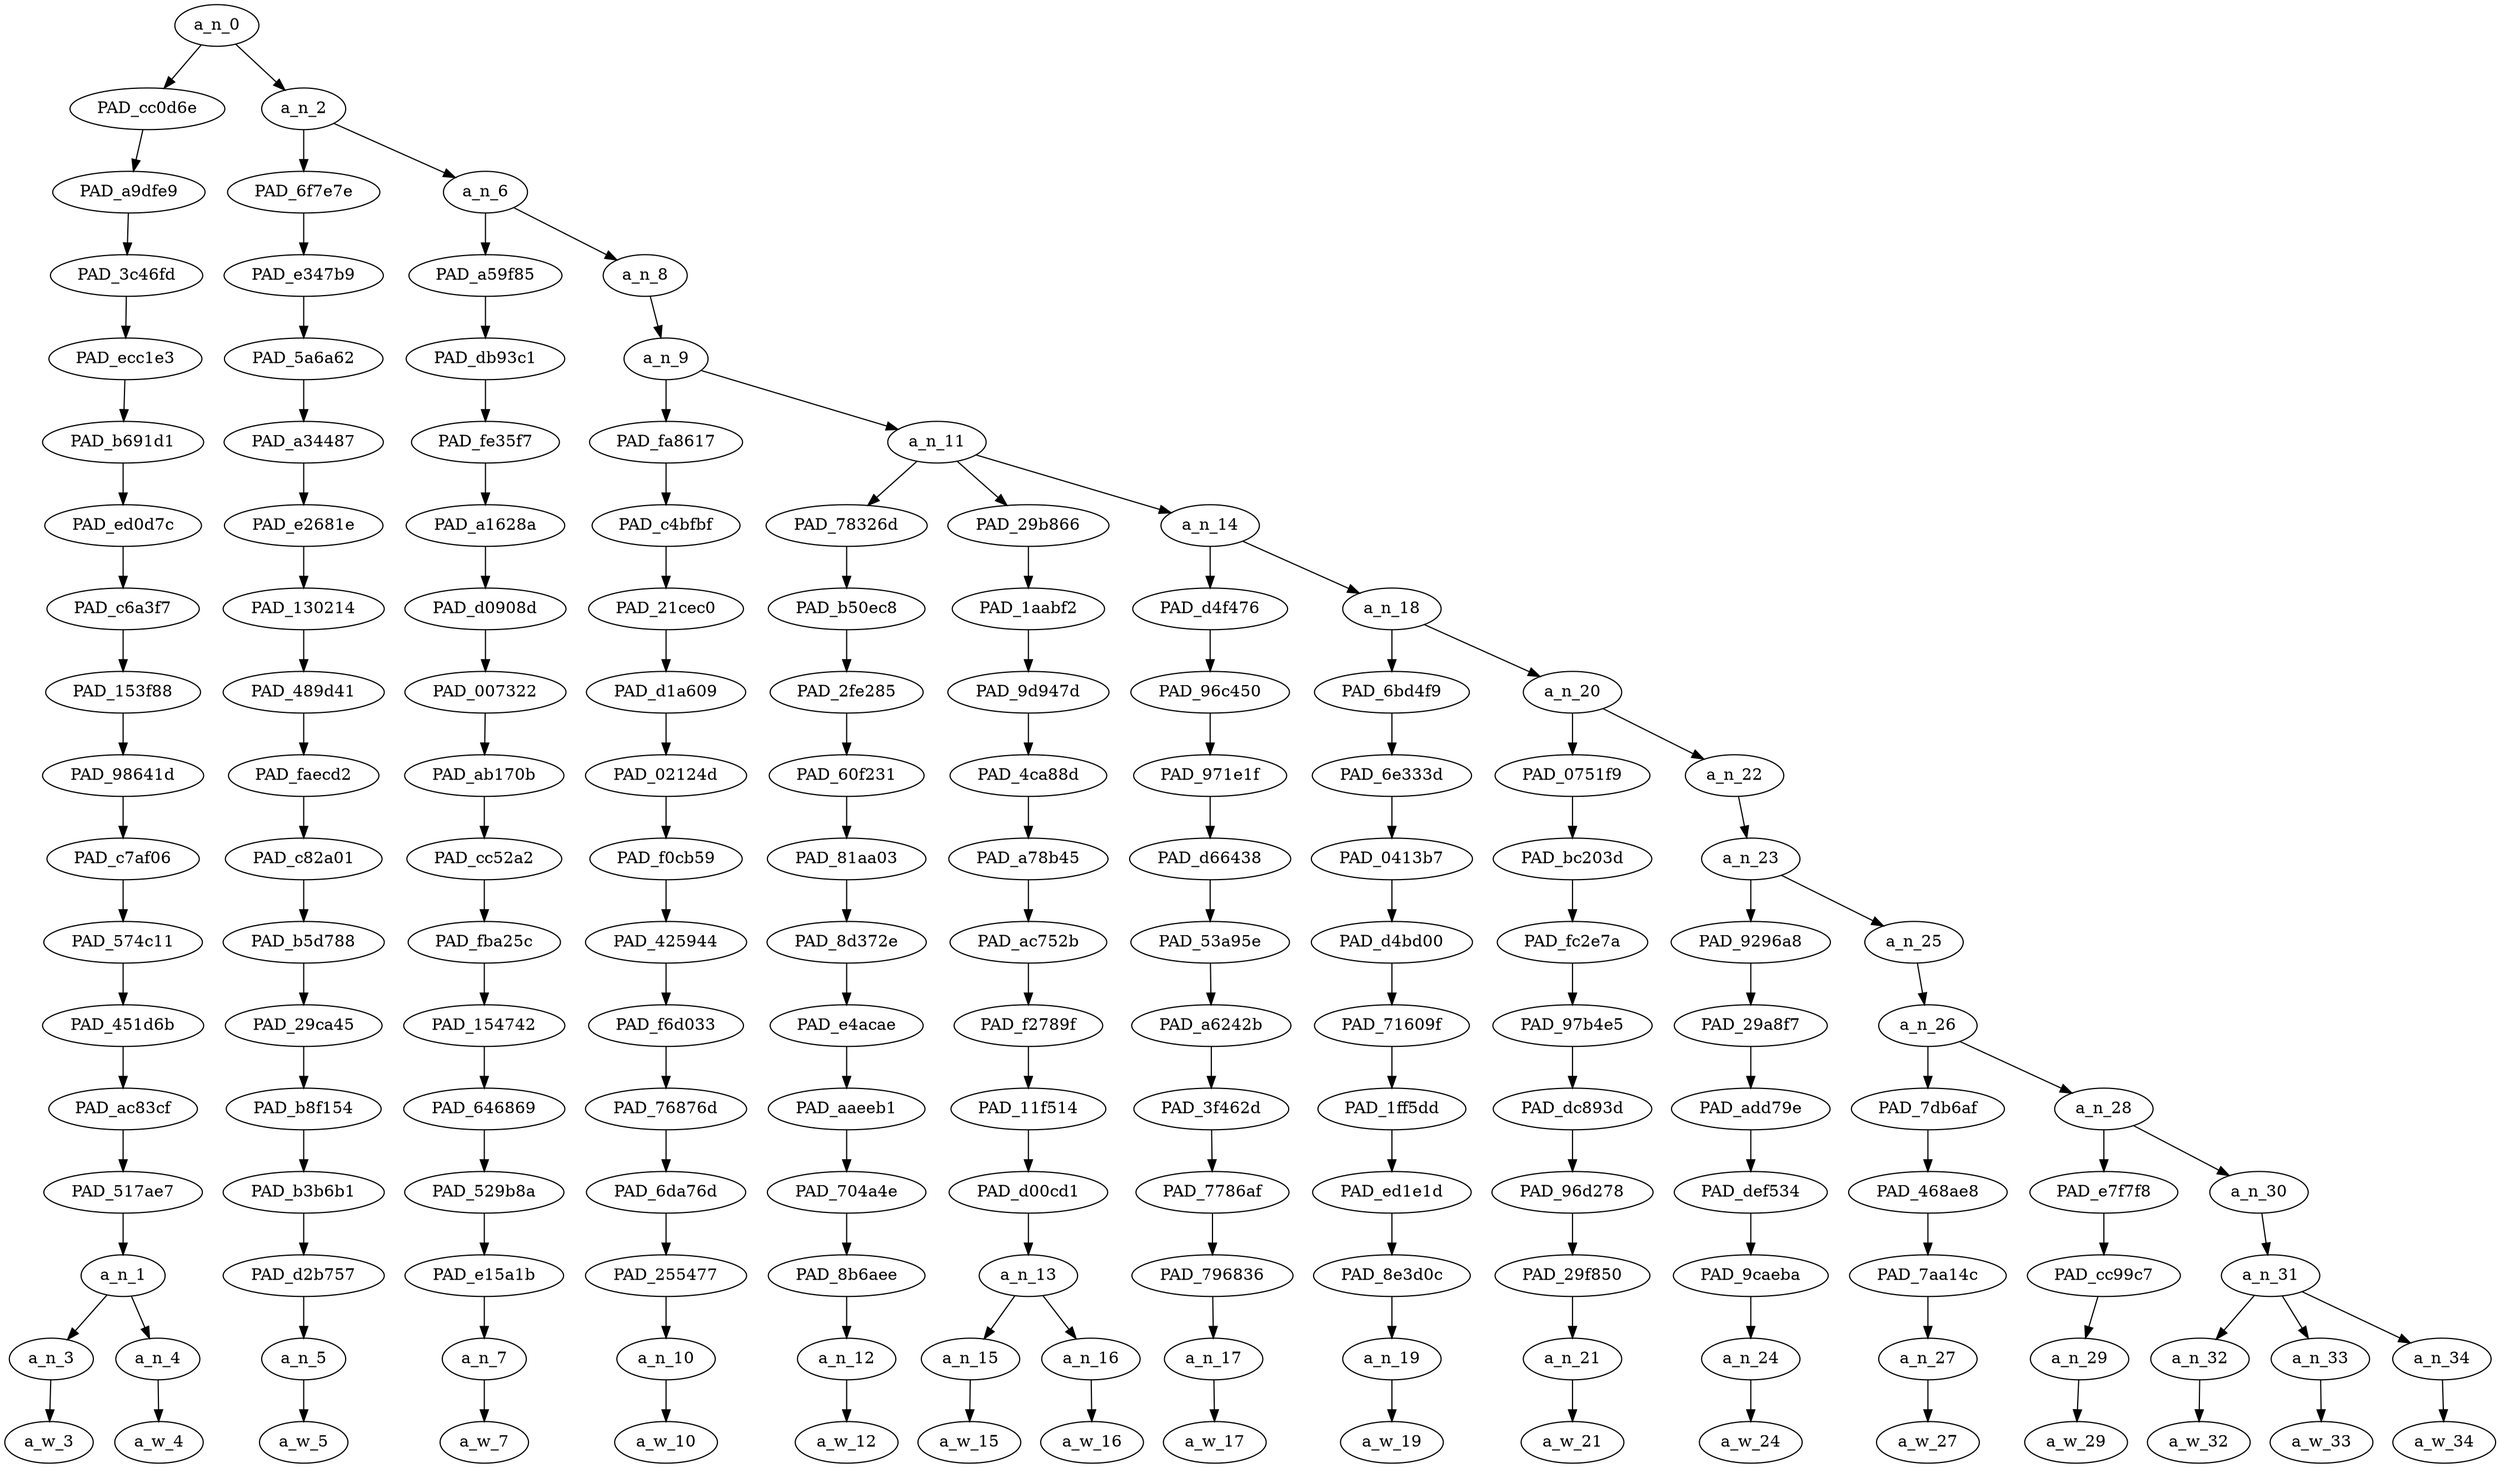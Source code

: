 strict digraph "" {
	a_n_0	[div_dir=1,
		index=0,
		level=17,
		pos="1.8020833333333333,17!",
		text_span="[0, 1, 2, 3, 4, 5, 6, 7, 8, 9, 10, 11, 12, 13, 14, 15, 16]",
		value=0.99999997];
	PAD_cc0d6e	[div_dir=-1,
		index=0,
		level=16,
		pos="0.5,16!",
		text_span="[0, 1]",
		value=0.11835792];
	a_n_0 -> PAD_cc0d6e;
	a_n_2	[div_dir=1,
		index=1,
		level=16,
		pos="3.1041666666666665,16!",
		text_span="[2, 3, 4, 5, 6, 7, 8, 9, 10, 11, 12, 13, 14, 15, 16]",
		value=0.88128224];
	a_n_0 -> a_n_2;
	PAD_a9dfe9	[div_dir=-1,
		index=0,
		level=15,
		pos="0.5,15!",
		text_span="[0, 1]",
		value=0.11835792];
	PAD_cc0d6e -> PAD_a9dfe9;
	PAD_3c46fd	[div_dir=-1,
		index=0,
		level=14,
		pos="0.5,14!",
		text_span="[0, 1]",
		value=0.11835792];
	PAD_a9dfe9 -> PAD_3c46fd;
	PAD_ecc1e3	[div_dir=-1,
		index=0,
		level=13,
		pos="0.5,13!",
		text_span="[0, 1]",
		value=0.11835792];
	PAD_3c46fd -> PAD_ecc1e3;
	PAD_b691d1	[div_dir=-1,
		index=0,
		level=12,
		pos="0.5,12!",
		text_span="[0, 1]",
		value=0.11835792];
	PAD_ecc1e3 -> PAD_b691d1;
	PAD_ed0d7c	[div_dir=-1,
		index=0,
		level=11,
		pos="0.5,11!",
		text_span="[0, 1]",
		value=0.11835792];
	PAD_b691d1 -> PAD_ed0d7c;
	PAD_c6a3f7	[div_dir=-1,
		index=0,
		level=10,
		pos="0.5,10!",
		text_span="[0, 1]",
		value=0.11835792];
	PAD_ed0d7c -> PAD_c6a3f7;
	PAD_153f88	[div_dir=-1,
		index=0,
		level=9,
		pos="0.5,9!",
		text_span="[0, 1]",
		value=0.11835792];
	PAD_c6a3f7 -> PAD_153f88;
	PAD_98641d	[div_dir=-1,
		index=0,
		level=8,
		pos="0.5,8!",
		text_span="[0, 1]",
		value=0.11835792];
	PAD_153f88 -> PAD_98641d;
	PAD_c7af06	[div_dir=-1,
		index=0,
		level=7,
		pos="0.5,7!",
		text_span="[0, 1]",
		value=0.11835792];
	PAD_98641d -> PAD_c7af06;
	PAD_574c11	[div_dir=-1,
		index=0,
		level=6,
		pos="0.5,6!",
		text_span="[0, 1]",
		value=0.11835792];
	PAD_c7af06 -> PAD_574c11;
	PAD_451d6b	[div_dir=-1,
		index=0,
		level=5,
		pos="0.5,5!",
		text_span="[0, 1]",
		value=0.11835792];
	PAD_574c11 -> PAD_451d6b;
	PAD_ac83cf	[div_dir=-1,
		index=0,
		level=4,
		pos="0.5,4!",
		text_span="[0, 1]",
		value=0.11835792];
	PAD_451d6b -> PAD_ac83cf;
	PAD_517ae7	[div_dir=-1,
		index=0,
		level=3,
		pos="0.5,3!",
		text_span="[0, 1]",
		value=0.11835792];
	PAD_ac83cf -> PAD_517ae7;
	a_n_1	[div_dir=-1,
		index=0,
		level=2,
		pos="0.5,2!",
		text_span="[0, 1]",
		value=0.11835792];
	PAD_517ae7 -> a_n_1;
	a_n_3	[div_dir=1,
		index=0,
		level=1,
		pos="0.0,1!",
		text_span="[0]",
		value=0.04438565];
	a_n_1 -> a_n_3;
	a_n_4	[div_dir=-1,
		index=1,
		level=1,
		pos="1.0,1!",
		text_span="[1]",
		value=0.07392753];
	a_n_1 -> a_n_4;
	a_w_3	[div_dir=0,
		index=0,
		level=0,
		pos="0,0!",
		text_span="[0]",
		value=this];
	a_n_3 -> a_w_3;
	a_w_4	[div_dir=0,
		index=1,
		level=0,
		pos="1,0!",
		text_span="[1]",
		value=center];
	a_n_4 -> a_w_4;
	PAD_6f7e7e	[div_dir=1,
		index=1,
		level=15,
		pos="2.0,15!",
		text_span="[2]",
		value=0.04779514];
	a_n_2 -> PAD_6f7e7e;
	a_n_6	[div_dir=1,
		index=2,
		level=15,
		pos="4.208333333333333,15!",
		text_span="[3, 4, 5, 6, 7, 8, 9, 10, 11, 12, 13, 14, 15, 16]",
		value=0.83308634];
	a_n_2 -> a_n_6;
	PAD_e347b9	[div_dir=1,
		index=1,
		level=14,
		pos="2.0,14!",
		text_span="[2]",
		value=0.04779514];
	PAD_6f7e7e -> PAD_e347b9;
	PAD_5a6a62	[div_dir=1,
		index=1,
		level=13,
		pos="2.0,13!",
		text_span="[2]",
		value=0.04779514];
	PAD_e347b9 -> PAD_5a6a62;
	PAD_a34487	[div_dir=1,
		index=1,
		level=12,
		pos="2.0,12!",
		text_span="[2]",
		value=0.04779514];
	PAD_5a6a62 -> PAD_a34487;
	PAD_e2681e	[div_dir=1,
		index=1,
		level=11,
		pos="2.0,11!",
		text_span="[2]",
		value=0.04779514];
	PAD_a34487 -> PAD_e2681e;
	PAD_130214	[div_dir=1,
		index=1,
		level=10,
		pos="2.0,10!",
		text_span="[2]",
		value=0.04779514];
	PAD_e2681e -> PAD_130214;
	PAD_489d41	[div_dir=1,
		index=1,
		level=9,
		pos="2.0,9!",
		text_span="[2]",
		value=0.04779514];
	PAD_130214 -> PAD_489d41;
	PAD_faecd2	[div_dir=1,
		index=1,
		level=8,
		pos="2.0,8!",
		text_span="[2]",
		value=0.04779514];
	PAD_489d41 -> PAD_faecd2;
	PAD_c82a01	[div_dir=1,
		index=1,
		level=7,
		pos="2.0,7!",
		text_span="[2]",
		value=0.04779514];
	PAD_faecd2 -> PAD_c82a01;
	PAD_b5d788	[div_dir=1,
		index=1,
		level=6,
		pos="2.0,6!",
		text_span="[2]",
		value=0.04779514];
	PAD_c82a01 -> PAD_b5d788;
	PAD_29ca45	[div_dir=1,
		index=1,
		level=5,
		pos="2.0,5!",
		text_span="[2]",
		value=0.04779514];
	PAD_b5d788 -> PAD_29ca45;
	PAD_b8f154	[div_dir=1,
		index=1,
		level=4,
		pos="2.0,4!",
		text_span="[2]",
		value=0.04779514];
	PAD_29ca45 -> PAD_b8f154;
	PAD_b3b6b1	[div_dir=1,
		index=1,
		level=3,
		pos="2.0,3!",
		text_span="[2]",
		value=0.04779514];
	PAD_b8f154 -> PAD_b3b6b1;
	PAD_d2b757	[div_dir=1,
		index=1,
		level=2,
		pos="2.0,2!",
		text_span="[2]",
		value=0.04779514];
	PAD_b3b6b1 -> PAD_d2b757;
	a_n_5	[div_dir=1,
		index=2,
		level=1,
		pos="2.0,1!",
		text_span="[2]",
		value=0.04779514];
	PAD_d2b757 -> a_n_5;
	a_w_5	[div_dir=0,
		index=2,
		level=0,
		pos="2,0!",
		text_span="[2]",
		value=is];
	a_n_5 -> a_w_5;
	PAD_a59f85	[div_dir=1,
		index=2,
		level=14,
		pos="3.0,14!",
		text_span="[3]",
		value=0.04526538];
	a_n_6 -> PAD_a59f85;
	a_n_8	[div_dir=1,
		index=3,
		level=14,
		pos="5.416666666666666,14!",
		text_span="[4, 5, 6, 7, 8, 9, 10, 11, 12, 13, 14, 15, 16]",
		value=0.78748587];
	a_n_6 -> a_n_8;
	PAD_db93c1	[div_dir=1,
		index=2,
		level=13,
		pos="3.0,13!",
		text_span="[3]",
		value=0.04526538];
	PAD_a59f85 -> PAD_db93c1;
	PAD_fe35f7	[div_dir=1,
		index=2,
		level=12,
		pos="3.0,12!",
		text_span="[3]",
		value=0.04526538];
	PAD_db93c1 -> PAD_fe35f7;
	PAD_a1628a	[div_dir=1,
		index=2,
		level=11,
		pos="3.0,11!",
		text_span="[3]",
		value=0.04526538];
	PAD_fe35f7 -> PAD_a1628a;
	PAD_d0908d	[div_dir=1,
		index=2,
		level=10,
		pos="3.0,10!",
		text_span="[3]",
		value=0.04526538];
	PAD_a1628a -> PAD_d0908d;
	PAD_007322	[div_dir=1,
		index=2,
		level=9,
		pos="3.0,9!",
		text_span="[3]",
		value=0.04526538];
	PAD_d0908d -> PAD_007322;
	PAD_ab170b	[div_dir=1,
		index=2,
		level=8,
		pos="3.0,8!",
		text_span="[3]",
		value=0.04526538];
	PAD_007322 -> PAD_ab170b;
	PAD_cc52a2	[div_dir=1,
		index=2,
		level=7,
		pos="3.0,7!",
		text_span="[3]",
		value=0.04526538];
	PAD_ab170b -> PAD_cc52a2;
	PAD_fba25c	[div_dir=1,
		index=2,
		level=6,
		pos="3.0,6!",
		text_span="[3]",
		value=0.04526538];
	PAD_cc52a2 -> PAD_fba25c;
	PAD_154742	[div_dir=1,
		index=2,
		level=5,
		pos="3.0,5!",
		text_span="[3]",
		value=0.04526538];
	PAD_fba25c -> PAD_154742;
	PAD_646869	[div_dir=1,
		index=2,
		level=4,
		pos="3.0,4!",
		text_span="[3]",
		value=0.04526538];
	PAD_154742 -> PAD_646869;
	PAD_529b8a	[div_dir=1,
		index=2,
		level=3,
		pos="3.0,3!",
		text_span="[3]",
		value=0.04526538];
	PAD_646869 -> PAD_529b8a;
	PAD_e15a1b	[div_dir=1,
		index=2,
		level=2,
		pos="3.0,2!",
		text_span="[3]",
		value=0.04526538];
	PAD_529b8a -> PAD_e15a1b;
	a_n_7	[div_dir=1,
		index=3,
		level=1,
		pos="3.0,1!",
		text_span="[3]",
		value=0.04526538];
	PAD_e15a1b -> a_n_7;
	a_w_7	[div_dir=0,
		index=3,
		level=0,
		pos="3,0!",
		text_span="[3]",
		value=going];
	a_n_7 -> a_w_7;
	a_n_9	[div_dir=1,
		index=3,
		level=13,
		pos="5.416666666666666,13!",
		text_span="[4, 5, 6, 7, 8, 9, 10, 11, 12, 13, 14, 15, 16]",
		value=0.78719248];
	a_n_8 -> a_n_9;
	PAD_fa8617	[div_dir=1,
		index=3,
		level=12,
		pos="4.0,12!",
		text_span="[4]",
		value=0.03467841];
	a_n_9 -> PAD_fa8617;
	a_n_11	[div_dir=1,
		index=4,
		level=12,
		pos="6.833333333333333,12!",
		text_span="[5, 6, 7, 8, 9, 10, 11, 12, 13, 14, 15, 16]",
		value=0.75222067];
	a_n_9 -> a_n_11;
	PAD_c4bfbf	[div_dir=1,
		index=3,
		level=11,
		pos="4.0,11!",
		text_span="[4]",
		value=0.03467841];
	PAD_fa8617 -> PAD_c4bfbf;
	PAD_21cec0	[div_dir=1,
		index=3,
		level=10,
		pos="4.0,10!",
		text_span="[4]",
		value=0.03467841];
	PAD_c4bfbf -> PAD_21cec0;
	PAD_d1a609	[div_dir=1,
		index=3,
		level=9,
		pos="4.0,9!",
		text_span="[4]",
		value=0.03467841];
	PAD_21cec0 -> PAD_d1a609;
	PAD_02124d	[div_dir=1,
		index=3,
		level=8,
		pos="4.0,8!",
		text_span="[4]",
		value=0.03467841];
	PAD_d1a609 -> PAD_02124d;
	PAD_f0cb59	[div_dir=1,
		index=3,
		level=7,
		pos="4.0,7!",
		text_span="[4]",
		value=0.03467841];
	PAD_02124d -> PAD_f0cb59;
	PAD_425944	[div_dir=1,
		index=3,
		level=6,
		pos="4.0,6!",
		text_span="[4]",
		value=0.03467841];
	PAD_f0cb59 -> PAD_425944;
	PAD_f6d033	[div_dir=1,
		index=3,
		level=5,
		pos="4.0,5!",
		text_span="[4]",
		value=0.03467841];
	PAD_425944 -> PAD_f6d033;
	PAD_76876d	[div_dir=1,
		index=3,
		level=4,
		pos="4.0,4!",
		text_span="[4]",
		value=0.03467841];
	PAD_f6d033 -> PAD_76876d;
	PAD_6da76d	[div_dir=1,
		index=3,
		level=3,
		pos="4.0,3!",
		text_span="[4]",
		value=0.03467841];
	PAD_76876d -> PAD_6da76d;
	PAD_255477	[div_dir=1,
		index=3,
		level=2,
		pos="4.0,2!",
		text_span="[4]",
		value=0.03467841];
	PAD_6da76d -> PAD_255477;
	a_n_10	[div_dir=1,
		index=4,
		level=1,
		pos="4.0,1!",
		text_span="[4]",
		value=0.03467841];
	PAD_255477 -> a_n_10;
	a_w_10	[div_dir=0,
		index=4,
		level=0,
		pos="4,0!",
		text_span="[4]",
		value=to];
	a_n_10 -> a_w_10;
	PAD_78326d	[div_dir=1,
		index=4,
		level=11,
		pos="5.0,11!",
		text_span="[5]",
		value=0.06942828];
	a_n_11 -> PAD_78326d;
	PAD_29b866	[div_dir=1,
		index=5,
		level=11,
		pos="6.5,11!",
		text_span="[6, 7]",
		value=0.15985045];
	a_n_11 -> PAD_29b866;
	a_n_14	[div_dir=1,
		index=6,
		level=11,
		pos="9.0,11!",
		text_span="[8, 9, 10, 11, 12, 13, 14, 15, 16]",
		value=0.52266952];
	a_n_11 -> a_n_14;
	PAD_b50ec8	[div_dir=1,
		index=4,
		level=10,
		pos="5.0,10!",
		text_span="[5]",
		value=0.06942828];
	PAD_78326d -> PAD_b50ec8;
	PAD_2fe285	[div_dir=1,
		index=4,
		level=9,
		pos="5.0,9!",
		text_span="[5]",
		value=0.06942828];
	PAD_b50ec8 -> PAD_2fe285;
	PAD_60f231	[div_dir=1,
		index=4,
		level=8,
		pos="5.0,8!",
		text_span="[5]",
		value=0.06942828];
	PAD_2fe285 -> PAD_60f231;
	PAD_81aa03	[div_dir=1,
		index=4,
		level=7,
		pos="5.0,7!",
		text_span="[5]",
		value=0.06942828];
	PAD_60f231 -> PAD_81aa03;
	PAD_8d372e	[div_dir=1,
		index=4,
		level=6,
		pos="5.0,6!",
		text_span="[5]",
		value=0.06942828];
	PAD_81aa03 -> PAD_8d372e;
	PAD_e4acae	[div_dir=1,
		index=4,
		level=5,
		pos="5.0,5!",
		text_span="[5]",
		value=0.06942828];
	PAD_8d372e -> PAD_e4acae;
	PAD_aaeeb1	[div_dir=1,
		index=4,
		level=4,
		pos="5.0,4!",
		text_span="[5]",
		value=0.06942828];
	PAD_e4acae -> PAD_aaeeb1;
	PAD_704a4e	[div_dir=1,
		index=4,
		level=3,
		pos="5.0,3!",
		text_span="[5]",
		value=0.06942828];
	PAD_aaeeb1 -> PAD_704a4e;
	PAD_8b6aee	[div_dir=1,
		index=4,
		level=2,
		pos="5.0,2!",
		text_span="[5]",
		value=0.06942828];
	PAD_704a4e -> PAD_8b6aee;
	a_n_12	[div_dir=1,
		index=5,
		level=1,
		pos="5.0,1!",
		text_span="[5]",
		value=0.06942828];
	PAD_8b6aee -> a_n_12;
	a_w_12	[div_dir=0,
		index=5,
		level=0,
		pos="5,0!",
		text_span="[5]",
		value=highlight];
	a_n_12 -> a_w_12;
	PAD_1aabf2	[div_dir=1,
		index=5,
		level=10,
		pos="6.5,10!",
		text_span="[6, 7]",
		value=0.15985045];
	PAD_29b866 -> PAD_1aabf2;
	PAD_9d947d	[div_dir=1,
		index=5,
		level=9,
		pos="6.5,9!",
		text_span="[6, 7]",
		value=0.15985045];
	PAD_1aabf2 -> PAD_9d947d;
	PAD_4ca88d	[div_dir=1,
		index=5,
		level=8,
		pos="6.5,8!",
		text_span="[6, 7]",
		value=0.15985045];
	PAD_9d947d -> PAD_4ca88d;
	PAD_a78b45	[div_dir=1,
		index=5,
		level=7,
		pos="6.5,7!",
		text_span="[6, 7]",
		value=0.15985045];
	PAD_4ca88d -> PAD_a78b45;
	PAD_ac752b	[div_dir=1,
		index=5,
		level=6,
		pos="6.5,6!",
		text_span="[6, 7]",
		value=0.15985045];
	PAD_a78b45 -> PAD_ac752b;
	PAD_f2789f	[div_dir=1,
		index=5,
		level=5,
		pos="6.5,5!",
		text_span="[6, 7]",
		value=0.15985045];
	PAD_ac752b -> PAD_f2789f;
	PAD_11f514	[div_dir=1,
		index=5,
		level=4,
		pos="6.5,4!",
		text_span="[6, 7]",
		value=0.15985045];
	PAD_f2789f -> PAD_11f514;
	PAD_d00cd1	[div_dir=1,
		index=5,
		level=3,
		pos="6.5,3!",
		text_span="[6, 7]",
		value=0.15985045];
	PAD_11f514 -> PAD_d00cd1;
	a_n_13	[div_dir=1,
		index=5,
		level=2,
		pos="6.5,2!",
		text_span="[6, 7]",
		value=0.15985045];
	PAD_d00cd1 -> a_n_13;
	a_n_15	[div_dir=1,
		index=6,
		level=1,
		pos="6.0,1!",
		text_span="[6]",
		value=0.07614323];
	a_n_13 -> a_n_15;
	a_n_16	[div_dir=1,
		index=7,
		level=1,
		pos="7.0,1!",
		text_span="[7]",
		value=0.08339505];
	a_n_13 -> a_n_16;
	a_w_15	[div_dir=0,
		index=6,
		level=0,
		pos="6,0!",
		text_span="[6]",
		value=lack];
	a_n_15 -> a_w_15;
	a_w_16	[div_dir=0,
		index=7,
		level=0,
		pos="7,0!",
		text_span="[7]",
		value=violence];
	a_n_16 -> a_w_16;
	PAD_d4f476	[div_dir=1,
		index=6,
		level=10,
		pos="8.0,10!",
		text_span="[8]",
		value=0.04153441];
	a_n_14 -> PAD_d4f476;
	a_n_18	[div_dir=1,
		index=7,
		level=10,
		pos="10.0,10!",
		text_span="[9, 10, 11, 12, 13, 14, 15, 16]",
		value=0.48098717];
	a_n_14 -> a_n_18;
	PAD_96c450	[div_dir=1,
		index=6,
		level=9,
		pos="8.0,9!",
		text_span="[8]",
		value=0.04153441];
	PAD_d4f476 -> PAD_96c450;
	PAD_971e1f	[div_dir=1,
		index=6,
		level=8,
		pos="8.0,8!",
		text_span="[8]",
		value=0.04153441];
	PAD_96c450 -> PAD_971e1f;
	PAD_d66438	[div_dir=1,
		index=6,
		level=7,
		pos="8.0,7!",
		text_span="[8]",
		value=0.04153441];
	PAD_971e1f -> PAD_d66438;
	PAD_53a95e	[div_dir=1,
		index=6,
		level=6,
		pos="8.0,6!",
		text_span="[8]",
		value=0.04153441];
	PAD_d66438 -> PAD_53a95e;
	PAD_a6242b	[div_dir=1,
		index=6,
		level=5,
		pos="8.0,5!",
		text_span="[8]",
		value=0.04153441];
	PAD_53a95e -> PAD_a6242b;
	PAD_3f462d	[div_dir=1,
		index=6,
		level=4,
		pos="8.0,4!",
		text_span="[8]",
		value=0.04153441];
	PAD_a6242b -> PAD_3f462d;
	PAD_7786af	[div_dir=1,
		index=6,
		level=3,
		pos="8.0,3!",
		text_span="[8]",
		value=0.04153441];
	PAD_3f462d -> PAD_7786af;
	PAD_796836	[div_dir=1,
		index=6,
		level=2,
		pos="8.0,2!",
		text_span="[8]",
		value=0.04153441];
	PAD_7786af -> PAD_796836;
	a_n_17	[div_dir=1,
		index=8,
		level=1,
		pos="8.0,1!",
		text_span="[8]",
		value=0.04153441];
	PAD_796836 -> a_n_17;
	a_w_17	[div_dir=0,
		index=8,
		level=0,
		pos="8,0!",
		text_span="[8]",
		value=when];
	a_n_17 -> a_w_17;
	PAD_6bd4f9	[div_dir=-1,
		index=7,
		level=9,
		pos="9.0,9!",
		text_span="[9]",
		value=0.04936791];
	a_n_18 -> PAD_6bd4f9;
	a_n_20	[div_dir=1,
		index=8,
		level=9,
		pos="11.0,9!",
		text_span="[10, 11, 12, 13, 14, 15, 16]",
		value=0.43155275];
	a_n_18 -> a_n_20;
	PAD_6e333d	[div_dir=-1,
		index=7,
		level=8,
		pos="9.0,8!",
		text_span="[9]",
		value=0.04936791];
	PAD_6bd4f9 -> PAD_6e333d;
	PAD_0413b7	[div_dir=-1,
		index=7,
		level=7,
		pos="9.0,7!",
		text_span="[9]",
		value=0.04936791];
	PAD_6e333d -> PAD_0413b7;
	PAD_d4bd00	[div_dir=-1,
		index=7,
		level=6,
		pos="9.0,6!",
		text_span="[9]",
		value=0.04936791];
	PAD_0413b7 -> PAD_d4bd00;
	PAD_71609f	[div_dir=-1,
		index=7,
		level=5,
		pos="9.0,5!",
		text_span="[9]",
		value=0.04936791];
	PAD_d4bd00 -> PAD_71609f;
	PAD_1ff5dd	[div_dir=-1,
		index=7,
		level=4,
		pos="9.0,4!",
		text_span="[9]",
		value=0.04936791];
	PAD_71609f -> PAD_1ff5dd;
	PAD_ed1e1d	[div_dir=-1,
		index=7,
		level=3,
		pos="9.0,3!",
		text_span="[9]",
		value=0.04936791];
	PAD_1ff5dd -> PAD_ed1e1d;
	PAD_8e3d0c	[div_dir=-1,
		index=7,
		level=2,
		pos="9.0,2!",
		text_span="[9]",
		value=0.04936791];
	PAD_ed1e1d -> PAD_8e3d0c;
	a_n_19	[div_dir=-1,
		index=9,
		level=1,
		pos="9.0,1!",
		text_span="[9]",
		value=0.04936791];
	PAD_8e3d0c -> a_n_19;
	a_w_19	[div_dir=0,
		index=9,
		level=0,
		pos="9,0!",
		text_span="[9]",
		value=those];
	a_n_19 -> a_w_19;
	PAD_0751f9	[div_dir=1,
		index=8,
		level=8,
		pos="10.0,8!",
		text_span="[10]",
		value=0.03744194];
	a_n_20 -> PAD_0751f9;
	a_n_22	[div_dir=1,
		index=9,
		level=8,
		pos="12.0,8!",
		text_span="[11, 12, 13, 14, 15, 16]",
		value=0.39402577];
	a_n_20 -> a_n_22;
	PAD_bc203d	[div_dir=1,
		index=8,
		level=7,
		pos="10.0,7!",
		text_span="[10]",
		value=0.03744194];
	PAD_0751f9 -> PAD_bc203d;
	PAD_fc2e7a	[div_dir=1,
		index=8,
		level=6,
		pos="10.0,6!",
		text_span="[10]",
		value=0.03744194];
	PAD_bc203d -> PAD_fc2e7a;
	PAD_97b4e5	[div_dir=1,
		index=8,
		level=5,
		pos="10.0,5!",
		text_span="[10]",
		value=0.03744194];
	PAD_fc2e7a -> PAD_97b4e5;
	PAD_dc893d	[div_dir=1,
		index=8,
		level=4,
		pos="10.0,4!",
		text_span="[10]",
		value=0.03744194];
	PAD_97b4e5 -> PAD_dc893d;
	PAD_96d278	[div_dir=1,
		index=8,
		level=3,
		pos="10.0,3!",
		text_span="[10]",
		value=0.03744194];
	PAD_dc893d -> PAD_96d278;
	PAD_29f850	[div_dir=1,
		index=8,
		level=2,
		pos="10.0,2!",
		text_span="[10]",
		value=0.03744194];
	PAD_96d278 -> PAD_29f850;
	a_n_21	[div_dir=1,
		index=10,
		level=1,
		pos="10.0,1!",
		text_span="[10]",
		value=0.03744194];
	PAD_29f850 -> a_n_21;
	a_w_21	[div_dir=0,
		index=10,
		level=0,
		pos="10,0!",
		text_span="[10]",
		value=who];
	a_n_21 -> a_w_21;
	a_n_23	[div_dir=1,
		index=9,
		level=7,
		pos="12.0,7!",
		text_span="[11, 12, 13, 14, 15, 16]",
		value=0.39397470];
	a_n_22 -> a_n_23;
	PAD_9296a8	[div_dir=1,
		index=9,
		level=6,
		pos="11.0,6!",
		text_span="[11]",
		value=0.06050730];
	a_n_23 -> PAD_9296a8;
	a_n_25	[div_dir=1,
		index=10,
		level=6,
		pos="13.0,6!",
		text_span="[12, 13, 14, 15, 16]",
		value=0.33341633];
	a_n_23 -> a_n_25;
	PAD_29a8f7	[div_dir=1,
		index=9,
		level=5,
		pos="11.0,5!",
		text_span="[11]",
		value=0.06050730];
	PAD_9296a8 -> PAD_29a8f7;
	PAD_add79e	[div_dir=1,
		index=9,
		level=4,
		pos="11.0,4!",
		text_span="[11]",
		value=0.06050730];
	PAD_29a8f7 -> PAD_add79e;
	PAD_def534	[div_dir=1,
		index=9,
		level=3,
		pos="11.0,3!",
		text_span="[11]",
		value=0.06050730];
	PAD_add79e -> PAD_def534;
	PAD_9caeba	[div_dir=1,
		index=9,
		level=2,
		pos="11.0,2!",
		text_span="[11]",
		value=0.06050730];
	PAD_def534 -> PAD_9caeba;
	a_n_24	[div_dir=1,
		index=11,
		level=1,
		pos="11.0,1!",
		text_span="[11]",
		value=0.06050730];
	PAD_9caeba -> a_n_24;
	a_w_24	[div_dir=0,
		index=11,
		level=0,
		pos="11,0!",
		text_span="[11]",
		value=visit];
	a_n_24 -> a_w_24;
	a_n_26	[div_dir=1,
		index=10,
		level=5,
		pos="13.0,5!",
		text_span="[12, 13, 14, 15, 16]",
		value=0.33338621];
	a_n_25 -> a_n_26;
	PAD_7db6af	[div_dir=-1,
		index=10,
		level=4,
		pos="12.0,4!",
		text_span="[12]",
		value=0.05138252];
	a_n_26 -> PAD_7db6af;
	a_n_28	[div_dir=1,
		index=11,
		level=4,
		pos="14.0,4!",
		text_span="[13, 14, 15, 16]",
		value=0.28197356];
	a_n_26 -> a_n_28;
	PAD_468ae8	[div_dir=-1,
		index=10,
		level=3,
		pos="12.0,3!",
		text_span="[12]",
		value=0.05138252];
	PAD_7db6af -> PAD_468ae8;
	PAD_7aa14c	[div_dir=-1,
		index=10,
		level=2,
		pos="12.0,2!",
		text_span="[12]",
		value=0.05138252];
	PAD_468ae8 -> PAD_7aa14c;
	a_n_27	[div_dir=-1,
		index=12,
		level=1,
		pos="12.0,1!",
		text_span="[12]",
		value=0.05138252];
	PAD_7aa14c -> a_n_27;
	a_w_27	[div_dir=0,
		index=12,
		level=0,
		pos="12,0!",
		text_span="[12]",
		value=get];
	a_n_27 -> a_w_27;
	PAD_e7f7f8	[div_dir=1,
		index=11,
		level=3,
		pos="13.0,3!",
		text_span="[13]",
		value=0.08458144];
	a_n_28 -> PAD_e7f7f8;
	a_n_30	[div_dir=-1,
		index=12,
		level=3,
		pos="15.0,3!",
		text_span="[14, 15, 16]",
		value=0.19734852];
	a_n_28 -> a_n_30;
	PAD_cc99c7	[div_dir=1,
		index=11,
		level=2,
		pos="13.0,2!",
		text_span="[13]",
		value=0.08458144];
	PAD_e7f7f8 -> PAD_cc99c7;
	a_n_29	[div_dir=1,
		index=13,
		level=1,
		pos="13.0,1!",
		text_span="[13]",
		value=0.08458144];
	PAD_cc99c7 -> a_n_29;
	a_w_29	[div_dir=0,
		index=13,
		level=0,
		pos="13,0!",
		text_span="[13]",
		value=robbed];
	a_n_29 -> a_w_29;
	a_n_31	[div_dir=-1,
		index=12,
		level=2,
		pos="15.0,2!",
		text_span="[14, 15, 16]",
		value=0.19733262];
	a_n_30 -> a_n_31;
	a_n_32	[div_dir=-1,
		index=14,
		level=1,
		pos="14.0,1!",
		text_span="[14]",
		value=0.08907429];
	a_n_31 -> a_n_32;
	a_n_33	[div_dir=1,
		index=15,
		level=1,
		pos="15.0,1!",
		text_span="[15]",
		value=0.04026157];
	a_n_31 -> a_n_33;
	a_n_34	[div_dir=1,
		index=16,
		level=1,
		pos="16.0,1!",
		text_span="[16]",
		value=0.06798086];
	a_n_31 -> a_n_34;
	a_w_32	[div_dir=0,
		index=14,
		level=0,
		pos="14,0!",
		text_span="[14]",
		value=raped];
	a_n_32 -> a_w_32;
	a_w_33	[div_dir=0,
		index=15,
		level=0,
		pos="15,0!",
		text_span="[15]",
		value=and];
	a_n_33 -> a_w_33;
	a_w_34	[div_dir=0,
		index=16,
		level=0,
		pos="16,0!",
		text_span="[16]",
		value=killed];
	a_n_34 -> a_w_34;
}
